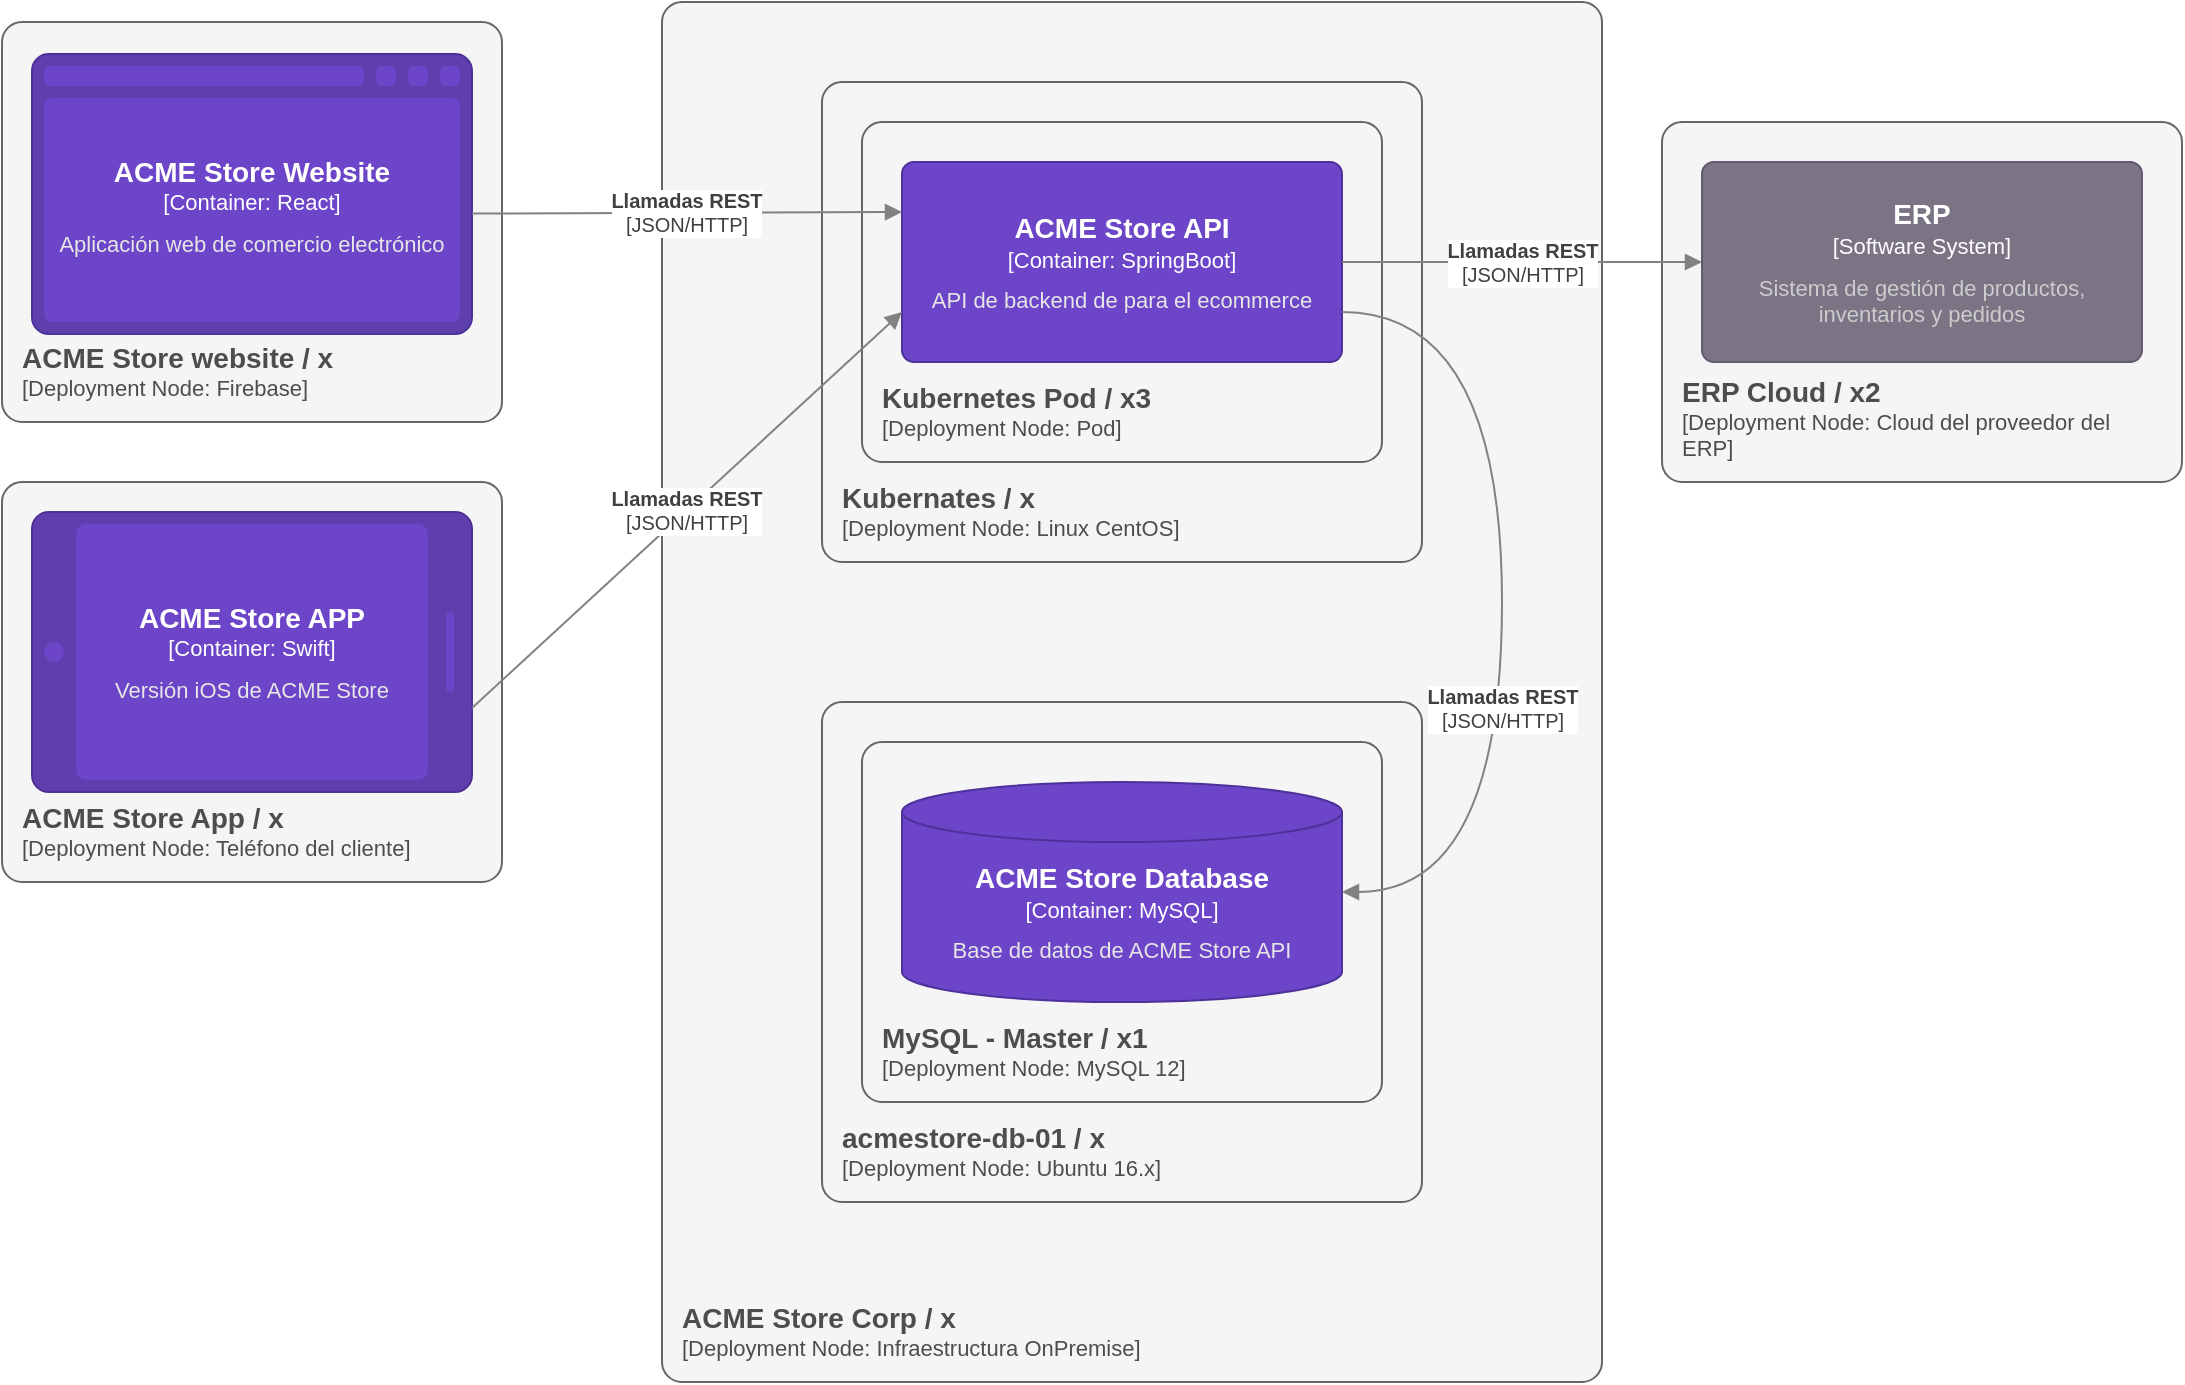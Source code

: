 <mxfile version="20.8.16" type="device"><diagram id="Dm6-c0FhstBRY-bzLGZH" name="containers"><mxGraphModel dx="1193" dy="875" grid="1" gridSize="10" guides="1" tooltips="1" connect="1" arrows="1" fold="1" page="1" pageScale="1" pageWidth="1100" pageHeight="850" math="0" shadow="0"><root><mxCell id="0"/><mxCell id="1" parent="0"/><object label="&lt;div style=&quot;font-size: 14px&quot; align=&quot;left&quot;&gt;&lt;font style=&quot;font-size: 14px&quot; color=&quot;#4D4D4D&quot;&gt;&lt;b&gt;%A_NAME% / x%B_INSTANCES_NUMBER%&lt;br&gt;&lt;/b&gt;&lt;/font&gt;&lt;/div&gt;&lt;div align=&quot;left&quot;&gt;&lt;font style=&quot;font-size: 11px&quot; color=&quot;#4D4D4D&quot;&gt;[Deployment Node: %C_TECHNOLOGY%]&lt;/font&gt;&lt;/div&gt;" A_NAME="ACME Store Corp" placeholders="1" B_INSTANCES_NUMBER="" C_TECHNOLOGY="Infraestructura OnPremise" id="3hEr9OpCIAeJrGi379Iz-5"><mxCell style="rounded=1;whiteSpace=wrap;html=1;arcSize=20;fillColor=#f5f5f5;strokeColor=#666666;fontColor=#333333;labelBackgroundColor=none;align=left;verticalAlign=bottom;labelBorderColor=none;spacingTop=0;spacing=10;metaEdit=1;rotatable=0;perimeter=rectanglePerimeter;noLabel=0;labelPadding=0;allowArrows=0;connectable=0;expand=0;recursiveResize=0;editable=1;pointerEvents=1;absoluteArcSize=1;fontFamily=Helvetica;fontSize=11;" vertex="1" parent="1"><mxGeometry x="420" y="40" width="470" height="690" as="geometry"/></mxCell></object><mxCell id="3hEr9OpCIAeJrGi379Iz-22" value="" style="group" vertex="1" connectable="0" parent="1"><mxGeometry x="500" y="390" width="300" height="250" as="geometry"/></mxCell><object label="&lt;div style=&quot;font-size: 14px&quot; align=&quot;left&quot;&gt;&lt;font style=&quot;font-size: 14px&quot; color=&quot;#4D4D4D&quot;&gt;&lt;b&gt;%A_NAME% / x%B_INSTANCES_NUMBER%&lt;br&gt;&lt;/b&gt;&lt;/font&gt;&lt;/div&gt;&lt;div align=&quot;left&quot;&gt;&lt;font style=&quot;font-size: 11px&quot; color=&quot;#4D4D4D&quot;&gt;[Deployment Node: %C_TECHNOLOGY%]&lt;/font&gt;&lt;/div&gt;" A_NAME="acmestore-db-01" placeholders="1" B_INSTANCES_NUMBER="" C_TECHNOLOGY="Ubuntu 16.x" id="3hEr9OpCIAeJrGi379Iz-17"><mxCell style="rounded=1;whiteSpace=wrap;html=1;arcSize=20;fillColor=#f5f5f5;strokeColor=#666666;fontColor=#333333;labelBackgroundColor=none;align=left;verticalAlign=bottom;labelBorderColor=none;spacingTop=0;spacing=10;metaEdit=1;rotatable=0;perimeter=rectanglePerimeter;noLabel=0;labelPadding=0;allowArrows=0;connectable=0;expand=0;recursiveResize=0;editable=1;pointerEvents=1;absoluteArcSize=1;fontFamily=Helvetica;fontSize=11;" vertex="1" parent="3hEr9OpCIAeJrGi379Iz-22"><mxGeometry width="300" height="250" as="geometry"/></mxCell></object><object label="&lt;div style=&quot;font-size: 14px&quot; align=&quot;left&quot;&gt;&lt;font style=&quot;font-size: 14px&quot; color=&quot;#4D4D4D&quot;&gt;&lt;b&gt;%A_NAME% / x%B_INSTANCES_NUMBER%&lt;br&gt;&lt;/b&gt;&lt;/font&gt;&lt;/div&gt;&lt;div align=&quot;left&quot;&gt;&lt;font style=&quot;font-size: 11px&quot; color=&quot;#4D4D4D&quot;&gt;[Deployment Node: %C_TECHNOLOGY%]&lt;/font&gt;&lt;/div&gt;" A_NAME="MySQL - Master" placeholders="1" B_INSTANCES_NUMBER="1" C_TECHNOLOGY="MySQL 12" id="3hEr9OpCIAeJrGi379Iz-18"><mxCell style="rounded=1;whiteSpace=wrap;html=1;arcSize=20;fillColor=#f5f5f5;strokeColor=#666666;fontColor=#333333;labelBackgroundColor=none;align=left;verticalAlign=bottom;labelBorderColor=none;spacingTop=0;spacing=10;metaEdit=1;rotatable=0;perimeter=rectanglePerimeter;noLabel=0;labelPadding=0;allowArrows=0;connectable=0;expand=0;recursiveResize=0;editable=1;pointerEvents=1;absoluteArcSize=1;fontFamily=Helvetica;fontSize=11;" vertex="1" parent="3hEr9OpCIAeJrGi379Iz-22"><mxGeometry x="20" y="20" width="260" height="180" as="geometry"/></mxCell></object><object label="&lt;font style=&quot;font-size: 14px&quot;&gt;&lt;b&gt;&lt;font style=&quot;font-size: 14px&quot;&gt;&lt;span&gt;%A_NAME%&lt;/span&gt;&lt;/font&gt;&lt;/b&gt;&lt;/font&gt;&lt;br&gt;&lt;div&gt;&lt;font style=&quot;font-size: 11px&quot;&gt;[Container: %B_TECHNOLOGY%]&lt;/font&gt;&lt;/div&gt;&lt;div style=&quot;font-size: 6px&quot;&gt;&lt;br&gt;&lt;/div&gt;&lt;div style=&quot;font-size: 11px&quot;&gt;&lt;font color=&quot;#E6E6E6&quot;&gt;%C_DESCRIPTION%&lt;/font&gt;&lt;/div&gt;" A_NAME="ACME Store Database" B_TECHNOLOGY="MySQL" C_DESCRIPTION="Base de datos de ACME Store API" placeholders="1" id="3hEr9OpCIAeJrGi379Iz-20"><mxCell style="shape=cylinder3;whiteSpace=wrap;html=1;boundedLbl=1;backgroundOutline=1;size=15;rounded=1;fontColor=#ffffff;strokeColor=#4D319B;fillColor=#6c45c8;arcSize=6;autosize=0;metaEdit=1;resizable=0;rotatable=0;allowArrows=0;align=center;spacing=5;spacingTop=-5;verticalAlign=middle;" vertex="1" parent="3hEr9OpCIAeJrGi379Iz-22"><mxGeometry x="40" y="40" width="220" height="110" as="geometry"/></mxCell></object><mxCell id="3hEr9OpCIAeJrGi379Iz-24" value="" style="group" vertex="1" connectable="0" parent="1"><mxGeometry x="500" y="80" width="300" height="240" as="geometry"/></mxCell><object label="&lt;div style=&quot;font-size: 14px&quot; align=&quot;left&quot;&gt;&lt;font style=&quot;font-size: 14px&quot; color=&quot;#4D4D4D&quot;&gt;&lt;b&gt;%A_NAME% / x%B_INSTANCES_NUMBER%&lt;br&gt;&lt;/b&gt;&lt;/font&gt;&lt;/div&gt;&lt;div align=&quot;left&quot;&gt;&lt;font style=&quot;font-size: 11px&quot; color=&quot;#4D4D4D&quot;&gt;[Deployment Node: %C_TECHNOLOGY%]&lt;/font&gt;&lt;/div&gt;" A_NAME="Kubernates" placeholders="1" B_INSTANCES_NUMBER="" C_TECHNOLOGY="Linux CentOS" id="3hEr9OpCIAeJrGi379Iz-7"><mxCell style="rounded=1;whiteSpace=wrap;html=1;arcSize=20;fillColor=#f5f5f5;strokeColor=#666666;fontColor=#333333;labelBackgroundColor=none;align=left;verticalAlign=bottom;labelBorderColor=none;spacingTop=0;spacing=10;metaEdit=1;rotatable=0;perimeter=rectanglePerimeter;noLabel=0;labelPadding=0;allowArrows=0;connectable=0;expand=0;recursiveResize=0;editable=1;pointerEvents=1;absoluteArcSize=1;fontFamily=Helvetica;fontSize=11;" vertex="1" parent="3hEr9OpCIAeJrGi379Iz-24"><mxGeometry width="300" height="240" as="geometry"/></mxCell></object><object label="&lt;div style=&quot;font-size: 14px&quot; align=&quot;left&quot;&gt;&lt;font style=&quot;font-size: 14px&quot; color=&quot;#4D4D4D&quot;&gt;&lt;b&gt;%A_NAME% / x%B_INSTANCES_NUMBER%&lt;br&gt;&lt;/b&gt;&lt;/font&gt;&lt;/div&gt;&lt;div align=&quot;left&quot;&gt;&lt;font style=&quot;font-size: 11px&quot; color=&quot;#4D4D4D&quot;&gt;[Deployment Node: %C_TECHNOLOGY%]&lt;/font&gt;&lt;/div&gt;" A_NAME="Kubernetes Pod" placeholders="1" B_INSTANCES_NUMBER="3" C_TECHNOLOGY="Pod" id="3hEr9OpCIAeJrGi379Iz-8"><mxCell style="rounded=1;whiteSpace=wrap;html=1;arcSize=20;fillColor=#f5f5f5;strokeColor=#666666;fontColor=#333333;labelBackgroundColor=none;align=left;verticalAlign=bottom;labelBorderColor=none;spacingTop=0;spacing=10;metaEdit=1;rotatable=0;perimeter=rectanglePerimeter;noLabel=0;labelPadding=0;allowArrows=0;connectable=0;expand=0;recursiveResize=0;editable=1;pointerEvents=1;absoluteArcSize=1;fontFamily=Helvetica;fontSize=11;" vertex="1" parent="3hEr9OpCIAeJrGi379Iz-24"><mxGeometry x="20" y="20" width="260" height="170" as="geometry"/></mxCell></object><object label="&lt;font style=&quot;font-size: 14px&quot;&gt;&lt;b&gt;&lt;font style=&quot;font-size: 14px&quot;&gt;&lt;span&gt;%A_NAME%&lt;/span&gt;&lt;/font&gt;&lt;/b&gt;&lt;/font&gt;&lt;br&gt;&lt;div&gt;&lt;font style=&quot;font-size: 11px&quot;&gt;[Container: %B_TECHNOLOGY%]&lt;/font&gt;&lt;/div&gt;&lt;div style=&quot;font-size: 6px&quot;&gt;&lt;br&gt;&lt;/div&gt;&lt;div style=&quot;font-size: 11px&quot;&gt;&lt;font color=&quot;#E6E6E6&quot;&gt;%C_DESCRIPTION%&lt;/font&gt;&lt;/div&gt;" placeholders="1" A_NAME="ACME Store API" C_DESCRIPTION="API de backend de para el ecommerce" B_TECHNOLOGY="SpringBoot" id="3hEr9OpCIAeJrGi379Iz-6"><mxCell style="rounded=1;whiteSpace=wrap;html=1;fontColor=#ffffff;arcSize=6;metaEdit=1;points=[[0.25,0,0],[0.5,0,0],[0.75,0,0],[1,0.25,0],[1,0.5,0],[1,0.75,0],[0.75,1,0],[0.5,1,0],[0.25,1,0],[0,0.75,0],[0,0.5,0],[0,0.25,0]];resizable=0;editable=1;fillColor=#6c45c8;strokeColor=#4D319B;movableLabel=0;allowArrows=0;rotatable=0;autosize=0;align=center;spacing=5;" vertex="1" parent="3hEr9OpCIAeJrGi379Iz-24"><mxGeometry x="40" y="40" width="220" height="100" as="geometry"/></mxCell></object><object label="&lt;div&gt;&lt;b&gt;%A_DESCRIPTION%&lt;/b&gt;&lt;br&gt;&lt;/div&gt;&lt;div&gt;[%B_TECHNOLOGY%]&lt;/div&gt;" placeholders="1" A_DESCRIPTION="Llamadas REST" B_TECHNOLOGY="JSON/HTTP" id="3hEr9OpCIAeJrGi379Iz-21"><mxCell style="endArrow=block;html=1;fontSize=10;fontColor=#404040;strokeWidth=1;endFill=1;strokeColor=#828282;elbow=vertical;metaEdit=1;jumpStyle=arc;jumpSize=14;rounded=0;exitX=1;exitY=0.75;exitDx=0;exitDy=0;exitPerimeter=0;entryX=1;entryY=0.5;entryDx=0;entryDy=0;entryPerimeter=0;edgeStyle=orthogonalEdgeStyle;curved=1;" edge="1" parent="1" source="3hEr9OpCIAeJrGi379Iz-6" target="3hEr9OpCIAeJrGi379Iz-20"><mxGeometry x="0.238" width="50" height="50" relative="1" as="geometry"><mxPoint x="800" y="180" as="sourcePoint"/><mxPoint x="1320.0" y="180" as="targetPoint"/><Array as="points"><mxPoint x="840" y="195"/><mxPoint x="840" y="485"/></Array><mxPoint y="-1" as="offset"/></mxGeometry></mxCell></object><mxCell id="3hEr9OpCIAeJrGi379Iz-31" value="" style="group" vertex="1" connectable="0" parent="1"><mxGeometry x="920" y="100" width="260" height="180" as="geometry"/></mxCell><object label="&lt;div style=&quot;font-size: 14px&quot; align=&quot;left&quot;&gt;&lt;font style=&quot;font-size: 14px&quot; color=&quot;#4D4D4D&quot;&gt;&lt;b&gt;%A_NAME% / x%B_INSTANCES_NUMBER%&lt;br&gt;&lt;/b&gt;&lt;/font&gt;&lt;/div&gt;&lt;div align=&quot;left&quot;&gt;&lt;font style=&quot;font-size: 11px&quot; color=&quot;#4D4D4D&quot;&gt;[Deployment Node: %C_TECHNOLOGY%]&lt;/font&gt;&lt;/div&gt;" A_NAME="ERP Cloud " placeholders="1" B_INSTANCES_NUMBER="2" C_TECHNOLOGY="Cloud del proveedor del ERP" id="3hEr9OpCIAeJrGi379Iz-11"><mxCell style="rounded=1;whiteSpace=wrap;html=1;arcSize=20;fillColor=#f5f5f5;strokeColor=#666666;fontColor=#333333;labelBackgroundColor=none;align=left;verticalAlign=bottom;labelBorderColor=none;spacingTop=0;spacing=10;metaEdit=1;rotatable=0;perimeter=rectanglePerimeter;noLabel=0;labelPadding=0;allowArrows=0;connectable=0;expand=0;recursiveResize=0;editable=1;pointerEvents=1;absoluteArcSize=1;fontFamily=Helvetica;fontSize=11;" vertex="1" parent="3hEr9OpCIAeJrGi379Iz-31"><mxGeometry width="260" height="180" as="geometry"/></mxCell></object><object label="&lt;font style=&quot;font-size: 14px&quot;&gt;&lt;b&gt;%A_NAME%&lt;/b&gt;&lt;/font&gt;&lt;br&gt;&lt;div&gt;&lt;font style=&quot;font-size: 11px&quot;&gt;[Software System]&lt;/font&gt;&lt;/div&gt;&lt;div style=&quot;font-size: 6px&quot;&gt;&lt;br&gt;&lt;/div&gt;&lt;div style=&quot;font-size: 11px&quot;&gt;&lt;font color=&quot;#CCCCCC&quot;&gt;%B_DESCRIPTION%&lt;/font&gt;&lt;/div&gt;" placeholders="1" A_NAME="ERP" B_DESCRIPTION="Sistema de gestión de productos, inventarios y pedidos" id="3hEr9OpCIAeJrGi379Iz-12"><mxCell style="rounded=1;whiteSpace=wrap;html=1;fontColor=#ffffff;arcSize=6;metaEdit=1;points=[[0.25,0,0],[0.5,0,0],[0.75,0,0],[1,0.25,0],[1,0.5,0],[1,0.75,0],[0.75,1,0],[0.5,1,0],[0.25,1,0],[0,0.75,0],[0,0.5,0],[0,0.25,0]];resizable=0;editable=1;fillColor=#7b7484;strokeColor=#635970;movableLabel=0;allowArrows=0;rotatable=0;imageWidth=24;spacing=5;" vertex="1" parent="3hEr9OpCIAeJrGi379Iz-31"><mxGeometry x="20" y="20" width="220" height="100" as="geometry"/></mxCell></object><mxCell id="3hEr9OpCIAeJrGi379Iz-32" value="" style="group" vertex="1" connectable="0" parent="1"><mxGeometry x="90" y="50" width="250" height="200" as="geometry"/></mxCell><object label="&lt;div style=&quot;font-size: 14px&quot; align=&quot;left&quot;&gt;&lt;font style=&quot;font-size: 14px&quot; color=&quot;#4D4D4D&quot;&gt;&lt;b&gt;%A_NAME% / x%B_INSTANCES_NUMBER%&lt;br&gt;&lt;/b&gt;&lt;/font&gt;&lt;/div&gt;&lt;div align=&quot;left&quot;&gt;&lt;font style=&quot;font-size: 11px&quot; color=&quot;#4D4D4D&quot;&gt;[Deployment Node: %C_TECHNOLOGY%]&lt;/font&gt;&lt;/div&gt;" A_NAME="ACME Store website" placeholders="1" B_INSTANCES_NUMBER="" C_TECHNOLOGY="Firebase" id="3hEr9OpCIAeJrGi379Iz-2"><mxCell style="rounded=1;whiteSpace=wrap;html=1;arcSize=20;fillColor=#f5f5f5;strokeColor=#666666;fontColor=#333333;labelBackgroundColor=none;align=left;verticalAlign=bottom;labelBorderColor=none;spacingTop=0;spacing=10;metaEdit=1;rotatable=0;perimeter=rectanglePerimeter;noLabel=0;labelPadding=0;allowArrows=0;connectable=0;expand=0;recursiveResize=0;editable=1;pointerEvents=1;absoluteArcSize=1;fontFamily=Helvetica;fontSize=11;" vertex="1" parent="3hEr9OpCIAeJrGi379Iz-32"><mxGeometry width="250" height="200" as="geometry"/></mxCell></object><object label="&lt;font style=&quot;font-size: 14px&quot; color=&quot;#FFFFFF&quot;&gt;&lt;b&gt;&lt;font style=&quot;font-size: 14px&quot;&gt;&lt;span&gt;%A_NAME%&lt;/span&gt;&lt;/font&gt;&lt;/b&gt;&lt;/font&gt;&lt;font color=&quot;#FFFFFF&quot;&gt;&lt;br&gt;&lt;/font&gt;&lt;div&gt;&lt;font style=&quot;font-size: 11px&quot; color=&quot;#FFFFFF&quot;&gt;[Container: %B_TECHNOLOGY%]&lt;/font&gt;&lt;/div&gt;&lt;div style=&quot;font-size: 6px&quot;&gt;&lt;font color=&quot;#FFFFFF&quot;&gt;&lt;br&gt;&lt;/font&gt;&lt;/div&gt;&lt;div style=&quot;font-size: 11px&quot;&gt;&lt;font color=&quot;#E6E6E6&quot;&gt;%C_DESCRIPTION%&lt;/font&gt;&lt;/div&gt;" A_NAME="ACME Store Website" B_TECHNOLOGY="React" C_DESCRIPTION="Aplicación web de comercio electrónico" placeholders="1" id="ggbMDGzi3O_dmHShnxz1-1"><mxCell style="shape=stencil(3VbbcoMgEP0aHuPAYtQ+pib5D4OkMjHgoB2Tfn3R9aGkanpJptM8ObvLOew5sgyEp3WRVZIA1dlREr4mAMVZmONChItW7hY7a9paWpd2awpcwEKKcYsxwBBndSVFg8m9Oskc03VjzUG2Km8GAqULaVXTVfmG0BXpCCjhqTBaOwZldO1VPtQdWaa0w9ITktFgiduchxijyu1wlI1rHXvGLIHt14l92iC+FTG7FzENwPeC3Y75bsTxL5h56jJTh4anu0wcXqx51floP33Fdid26p+PH/PLMcisqNXbMD3RvAc4C8KUxs0UxW+PI8DDNWdPz/P4vSrLcfRyy7erzXU0djBl5oRlDmqs/J6Xkedl5HnJogsvx6zk9KdeRGm4TJPr6JnyiCAWw5yk/6goSR5MEdDwwRT5YwTg30k08RUxGJEU/oGi/jb5dGn0WXxy9Il3);whiteSpace=wrap;html=1;spacingTop=12;allowArrows=0;metaEdit=1;resizable=0;rotatable=0;strokeColor=#666666;fontFamily=Helvetica;fontSize=11;fontColor=#4D4D4D;spacing=5;spacingLeft=8;spacingRight=8;points=[[0,0.14,0,0,0],[0,0.29,0,0,0],[0,0.43,0,0,0],[0,0.57,0,0,0],[0,0.7,0,0,0],[0,0.71,0,0,0],[0,0.86,0,0,0],[0.14,0,0,0,0],[0.25,1,0,0,0],[0.29,0,0,0,0],[0.43,0,0,0,0],[0.5,0,0,0,0],[0.5,1,0,0,0],[0.57,0,0,0,0],[0.71,0,0,0,0],[0.75,1,0,0,0],[0.86,0,0,0,0],[1,0.14,0,0,0],[1,0.29,0,0,0],[1,0.43,0,0,0],[1,0.57,0,0,0],[1,0.7,0,0,0],[1,0.71,0,0,0],[1,0.86,0,0,0]];" parent="3hEr9OpCIAeJrGi379Iz-32" vertex="1"><mxGeometry x="15" y="16" width="220" height="140" as="geometry"/></mxCell></object><mxCell id="3hEr9OpCIAeJrGi379Iz-33" value="" style="group" vertex="1" connectable="0" parent="1"><mxGeometry x="90" y="280" width="250" height="200" as="geometry"/></mxCell><object label="&lt;div style=&quot;font-size: 14px&quot; align=&quot;left&quot;&gt;&lt;font style=&quot;font-size: 14px&quot; color=&quot;#4D4D4D&quot;&gt;&lt;b&gt;%A_NAME% / x%B_INSTANCES_NUMBER%&lt;br&gt;&lt;/b&gt;&lt;/font&gt;&lt;/div&gt;&lt;div align=&quot;left&quot;&gt;&lt;font style=&quot;font-size: 11px&quot; color=&quot;#4D4D4D&quot;&gt;[Deployment Node: %C_TECHNOLOGY%]&lt;/font&gt;&lt;/div&gt;" A_NAME="ACME Store App" placeholders="1" B_INSTANCES_NUMBER="" C_TECHNOLOGY="Teléfono del cliente" id="3hEr9OpCIAeJrGi379Iz-3"><mxCell style="rounded=1;whiteSpace=wrap;html=1;arcSize=20;fillColor=#f5f5f5;strokeColor=#666666;fontColor=#333333;labelBackgroundColor=none;align=left;verticalAlign=bottom;labelBorderColor=none;spacingTop=0;spacing=10;metaEdit=1;rotatable=0;perimeter=rectanglePerimeter;noLabel=0;labelPadding=0;allowArrows=0;connectable=0;expand=0;recursiveResize=0;editable=1;pointerEvents=1;absoluteArcSize=1;fontFamily=Helvetica;fontSize=11;" vertex="1" parent="3hEr9OpCIAeJrGi379Iz-33"><mxGeometry width="250" height="200" as="geometry"/></mxCell></object><object label="&lt;font style=&quot;font-size: 14px&quot; color=&quot;#FFFFFF&quot;&gt;&lt;b&gt;&lt;font style=&quot;font-size: 14px&quot;&gt;&lt;span&gt;%A_NAME%&lt;/span&gt;&lt;/font&gt;&lt;/b&gt;&lt;/font&gt;&lt;font color=&quot;#FFFFFF&quot;&gt;&lt;br&gt;&lt;/font&gt;&lt;div&gt;&lt;font style=&quot;font-size: 11px&quot; color=&quot;#FFFFFF&quot;&gt;[Container: %B_TECHNOLOGY%]&lt;/font&gt;&lt;/div&gt;&lt;div style=&quot;font-size: 6px&quot;&gt;&lt;font color=&quot;#FFFFFF&quot;&gt;&lt;br&gt;&lt;/font&gt;&lt;/div&gt;&lt;div style=&quot;font-size: 11px&quot;&gt;&lt;font color=&quot;#E6E6E6&quot;&gt;%C_DESCRIPTION%&lt;/font&gt;&lt;/div&gt;" A_NAME="ACME Store APP" B_TECHNOLOGY="Swift" C_DESCRIPTION="Versión iOS de ACME Store" placeholders="1" id="3hEr9OpCIAeJrGi379Iz-4"><mxCell style="shape=stencil(zVXLboMwEPwaH0HG5pEeUyf8h2OcYgVsZKiS9OtrWKTGKZCqTdSc0M4y491hLBBlbckbiQjWvJaIbhAh5VmYOhBxUJudqmTAm8ah7pUS+lGMoT5CTchY87aRogNwr06yALjtrDnIoyq6UUDpUlrV9V26RXiNegGMKBNGa6egjG69zkXfiXGlHRefQAyHCRxzHmuoGndCLTtpx5kBRST/ubAvG2b3Eo4eJYxD4nsR3U/5YcLZH5Qpc8hcaCjbcXF4s+ZdF5PzDB3bJ3bum0/H/PoacCta9TFennTZA7gLwlTGOgCeAw8RGm9o9PK6zN+rqppmJznN19vbbJhgzswZyxzVWLngpawq1bTyy8nUczJNPCujKyfxb5dOWZyw1W32QnsiBb3c5fD+7FnqD09WEzGIn2wjnHkrJX60Y2+jyVwn//GNhkh+S96Awm9rAD4B);whiteSpace=wrap;html=1;allowArrows=0;metaEdit=1;expand=0;recursiveResize=0;resizable=0;rotatable=0;strokeColor=#666666;fontFamily=Helvetica;fontSize=11;fontColor=#4D4D4D;spacingLeft=20;spacingRight=20;spacing=5;" vertex="1" parent="3hEr9OpCIAeJrGi379Iz-33"><mxGeometry x="15" y="15" width="220" height="140" as="geometry"/></mxCell></object><object label="&lt;div&gt;&lt;b&gt;%A_DESCRIPTION%&lt;/b&gt;&lt;br&gt;&lt;/div&gt;&lt;div&gt;[%B_TECHNOLOGY%]&lt;/div&gt;" placeholders="1" A_DESCRIPTION="Llamadas REST" B_TECHNOLOGY="JSON/HTTP" id="3hEr9OpCIAeJrGi379Iz-9"><mxCell style="endArrow=block;html=1;fontSize=10;fontColor=#404040;strokeWidth=1;endFill=1;strokeColor=#828282;elbow=vertical;metaEdit=1;jumpStyle=arc;jumpSize=14;rounded=0;exitX=1;exitY=0.57;exitDx=0;exitDy=0;exitPerimeter=0;entryX=0;entryY=0.25;entryDx=0;entryDy=0;entryPerimeter=0;" edge="1" parent="1" source="ggbMDGzi3O_dmHShnxz1-1" target="3hEr9OpCIAeJrGi379Iz-6"><mxGeometry width="50" height="50" relative="1" as="geometry"><mxPoint x="490" y="300" as="sourcePoint"/><mxPoint x="390" y="180" as="targetPoint"/></mxGeometry></mxCell></object><object label="&lt;div&gt;&lt;b&gt;%A_DESCRIPTION%&lt;/b&gt;&lt;br&gt;&lt;/div&gt;&lt;div&gt;[%B_TECHNOLOGY%]&lt;/div&gt;" placeholders="1" A_DESCRIPTION="Llamadas REST" B_TECHNOLOGY="JSON/HTTP" id="3hEr9OpCIAeJrGi379Iz-10"><mxCell style="endArrow=block;html=1;fontSize=10;fontColor=#404040;strokeWidth=1;endFill=1;strokeColor=#828282;elbow=vertical;metaEdit=1;jumpStyle=arc;jumpSize=14;rounded=0;exitX=1;exitY=0.7;exitDx=0;exitDy=0;entryX=0;entryY=0.75;entryDx=0;entryDy=0;entryPerimeter=0;" edge="1" parent="1" source="3hEr9OpCIAeJrGi379Iz-4" target="3hEr9OpCIAeJrGi379Iz-6"><mxGeometry width="50" height="50" relative="1" as="geometry"><mxPoint x="390" y="460" as="sourcePoint"/><mxPoint x="480" y="110" as="targetPoint"/></mxGeometry></mxCell></object><object label="&lt;div&gt;&lt;b&gt;%A_DESCRIPTION%&lt;/b&gt;&lt;br&gt;&lt;/div&gt;&lt;div&gt;[%B_TECHNOLOGY%]&lt;/div&gt;" placeholders="1" A_DESCRIPTION="Llamadas REST" B_TECHNOLOGY="JSON/HTTP" id="3hEr9OpCIAeJrGi379Iz-13"><mxCell style="endArrow=block;html=1;fontSize=10;fontColor=#404040;strokeWidth=1;endFill=1;strokeColor=#828282;elbow=vertical;metaEdit=1;jumpStyle=arc;jumpSize=14;rounded=0;exitX=1;exitY=0.5;exitDx=0;exitDy=0;exitPerimeter=0;entryX=0;entryY=0.5;entryDx=0;entryDy=0;entryPerimeter=0;" edge="1" parent="1" source="3hEr9OpCIAeJrGi379Iz-6" target="3hEr9OpCIAeJrGi379Iz-12"><mxGeometry width="50" height="50" relative="1" as="geometry"><mxPoint x="335" y="155.8" as="sourcePoint"/><mxPoint x="580" y="155" as="targetPoint"/></mxGeometry></mxCell></object></root></mxGraphModel></diagram></mxfile>
